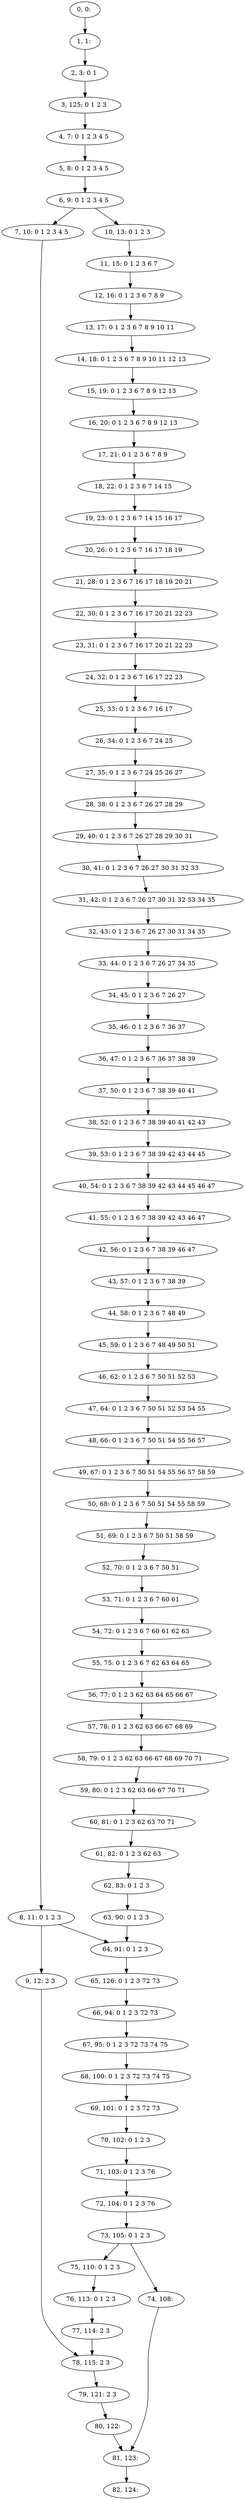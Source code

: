 digraph G {
0[label="0, 0: "];
1[label="1, 1: "];
2[label="2, 3: 0 1 "];
3[label="3, 125: 0 1 2 3 "];
4[label="4, 7: 0 1 2 3 4 5 "];
5[label="5, 8: 0 1 2 3 4 5 "];
6[label="6, 9: 0 1 2 3 4 5 "];
7[label="7, 10: 0 1 2 3 4 5 "];
8[label="8, 11: 0 1 2 3 "];
9[label="9, 12: 2 3 "];
10[label="10, 13: 0 1 2 3 "];
11[label="11, 15: 0 1 2 3 6 7 "];
12[label="12, 16: 0 1 2 3 6 7 8 9 "];
13[label="13, 17: 0 1 2 3 6 7 8 9 10 11 "];
14[label="14, 18: 0 1 2 3 6 7 8 9 10 11 12 13 "];
15[label="15, 19: 0 1 2 3 6 7 8 9 12 13 "];
16[label="16, 20: 0 1 2 3 6 7 8 9 12 13 "];
17[label="17, 21: 0 1 2 3 6 7 8 9 "];
18[label="18, 22: 0 1 2 3 6 7 14 15 "];
19[label="19, 23: 0 1 2 3 6 7 14 15 16 17 "];
20[label="20, 26: 0 1 2 3 6 7 16 17 18 19 "];
21[label="21, 28: 0 1 2 3 6 7 16 17 18 19 20 21 "];
22[label="22, 30: 0 1 2 3 6 7 16 17 20 21 22 23 "];
23[label="23, 31: 0 1 2 3 6 7 16 17 20 21 22 23 "];
24[label="24, 32: 0 1 2 3 6 7 16 17 22 23 "];
25[label="25, 33: 0 1 2 3 6 7 16 17 "];
26[label="26, 34: 0 1 2 3 6 7 24 25 "];
27[label="27, 35: 0 1 2 3 6 7 24 25 26 27 "];
28[label="28, 38: 0 1 2 3 6 7 26 27 28 29 "];
29[label="29, 40: 0 1 2 3 6 7 26 27 28 29 30 31 "];
30[label="30, 41: 0 1 2 3 6 7 26 27 30 31 32 33 "];
31[label="31, 42: 0 1 2 3 6 7 26 27 30 31 32 33 34 35 "];
32[label="32, 43: 0 1 2 3 6 7 26 27 30 31 34 35 "];
33[label="33, 44: 0 1 2 3 6 7 26 27 34 35 "];
34[label="34, 45: 0 1 2 3 6 7 26 27 "];
35[label="35, 46: 0 1 2 3 6 7 36 37 "];
36[label="36, 47: 0 1 2 3 6 7 36 37 38 39 "];
37[label="37, 50: 0 1 2 3 6 7 38 39 40 41 "];
38[label="38, 52: 0 1 2 3 6 7 38 39 40 41 42 43 "];
39[label="39, 53: 0 1 2 3 6 7 38 39 42 43 44 45 "];
40[label="40, 54: 0 1 2 3 6 7 38 39 42 43 44 45 46 47 "];
41[label="41, 55: 0 1 2 3 6 7 38 39 42 43 46 47 "];
42[label="42, 56: 0 1 2 3 6 7 38 39 46 47 "];
43[label="43, 57: 0 1 2 3 6 7 38 39 "];
44[label="44, 58: 0 1 2 3 6 7 48 49 "];
45[label="45, 59: 0 1 2 3 6 7 48 49 50 51 "];
46[label="46, 62: 0 1 2 3 6 7 50 51 52 53 "];
47[label="47, 64: 0 1 2 3 6 7 50 51 52 53 54 55 "];
48[label="48, 66: 0 1 2 3 6 7 50 51 54 55 56 57 "];
49[label="49, 67: 0 1 2 3 6 7 50 51 54 55 56 57 58 59 "];
50[label="50, 68: 0 1 2 3 6 7 50 51 54 55 58 59 "];
51[label="51, 69: 0 1 2 3 6 7 50 51 58 59 "];
52[label="52, 70: 0 1 2 3 6 7 50 51 "];
53[label="53, 71: 0 1 2 3 6 7 60 61 "];
54[label="54, 72: 0 1 2 3 6 7 60 61 62 63 "];
55[label="55, 75: 0 1 2 3 6 7 62 63 64 65 "];
56[label="56, 77: 0 1 2 3 62 63 64 65 66 67 "];
57[label="57, 78: 0 1 2 3 62 63 66 67 68 69 "];
58[label="58, 79: 0 1 2 3 62 63 66 67 68 69 70 71 "];
59[label="59, 80: 0 1 2 3 62 63 66 67 70 71 "];
60[label="60, 81: 0 1 2 3 62 63 70 71 "];
61[label="61, 82: 0 1 2 3 62 63 "];
62[label="62, 83: 0 1 2 3 "];
63[label="63, 90: 0 1 2 3 "];
64[label="64, 91: 0 1 2 3 "];
65[label="65, 126: 0 1 2 3 72 73 "];
66[label="66, 94: 0 1 2 3 72 73 "];
67[label="67, 95: 0 1 2 3 72 73 74 75 "];
68[label="68, 100: 0 1 2 3 72 73 74 75 "];
69[label="69, 101: 0 1 2 3 72 73 "];
70[label="70, 102: 0 1 2 3 "];
71[label="71, 103: 0 1 2 3 76 "];
72[label="72, 104: 0 1 2 3 76 "];
73[label="73, 105: 0 1 2 3 "];
74[label="74, 108: "];
75[label="75, 110: 0 1 2 3 "];
76[label="76, 113: 0 1 2 3 "];
77[label="77, 114: 2 3 "];
78[label="78, 115: 2 3 "];
79[label="79, 121: 2 3 "];
80[label="80, 122: "];
81[label="81, 123: "];
82[label="82, 124: "];
0->1 ;
1->2 ;
2->3 ;
3->4 ;
4->5 ;
5->6 ;
6->7 ;
6->10 ;
7->8 ;
8->9 ;
8->64 ;
9->78 ;
10->11 ;
11->12 ;
12->13 ;
13->14 ;
14->15 ;
15->16 ;
16->17 ;
17->18 ;
18->19 ;
19->20 ;
20->21 ;
21->22 ;
22->23 ;
23->24 ;
24->25 ;
25->26 ;
26->27 ;
27->28 ;
28->29 ;
29->30 ;
30->31 ;
31->32 ;
32->33 ;
33->34 ;
34->35 ;
35->36 ;
36->37 ;
37->38 ;
38->39 ;
39->40 ;
40->41 ;
41->42 ;
42->43 ;
43->44 ;
44->45 ;
45->46 ;
46->47 ;
47->48 ;
48->49 ;
49->50 ;
50->51 ;
51->52 ;
52->53 ;
53->54 ;
54->55 ;
55->56 ;
56->57 ;
57->58 ;
58->59 ;
59->60 ;
60->61 ;
61->62 ;
62->63 ;
63->64 ;
64->65 ;
65->66 ;
66->67 ;
67->68 ;
68->69 ;
69->70 ;
70->71 ;
71->72 ;
72->73 ;
73->74 ;
73->75 ;
74->81 ;
75->76 ;
76->77 ;
77->78 ;
78->79 ;
79->80 ;
80->81 ;
81->82 ;
}

